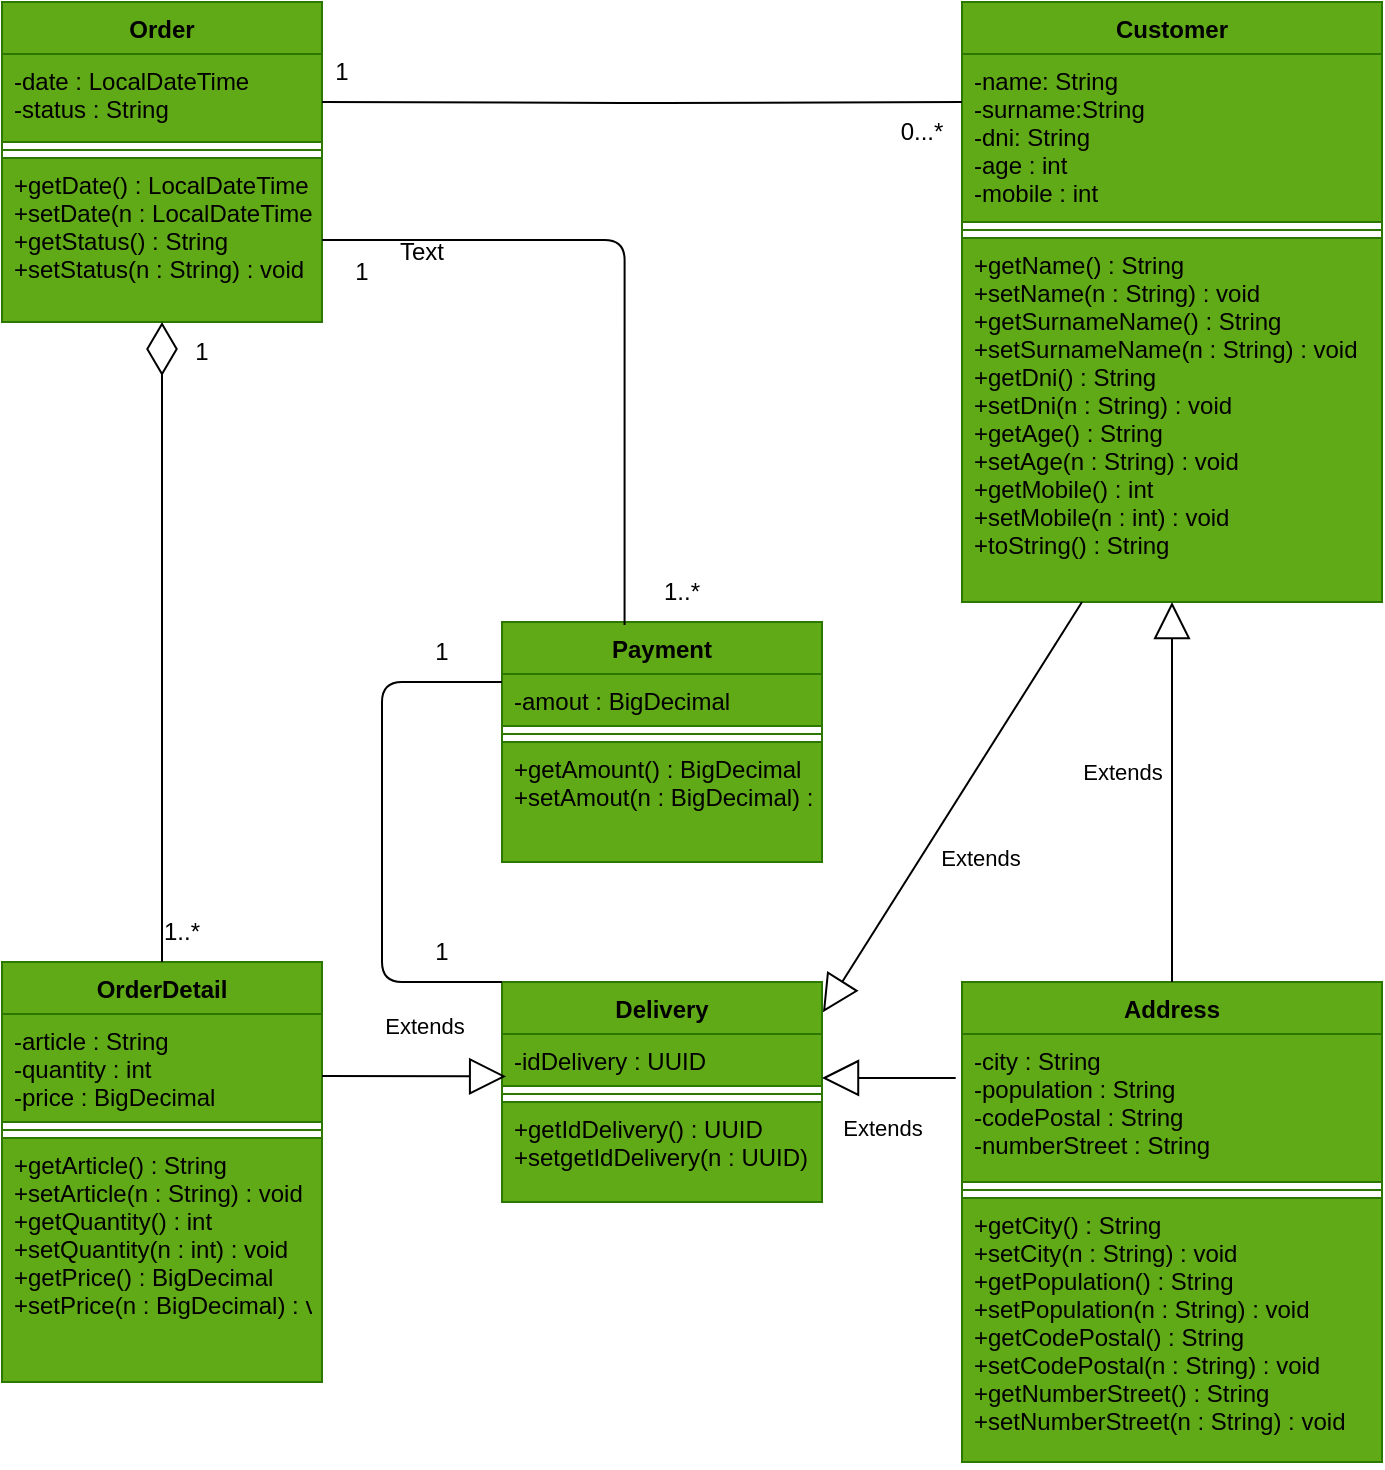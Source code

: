 <mxfile>
    <diagram id="Tv7iavAmcZXi8wd-qXHu" name="Page-1">
        <mxGraphModel dx="810" dy="612" grid="1" gridSize="10" guides="1" tooltips="1" connect="1" arrows="1" fold="1" page="1" pageScale="1" pageWidth="850" pageHeight="1100" math="0" shadow="0">
            <root>
                <mxCell id="0"/>
                <mxCell id="1" parent="0"/>
                <mxCell id="2" value="Customer" style="swimlane;fontStyle=1;align=center;verticalAlign=top;childLayout=stackLayout;horizontal=1;startSize=26;horizontalStack=0;resizeParent=1;resizeParentMax=0;resizeLast=0;collapsible=1;marginBottom=0;fillColor=#60a917;fontColor=#000000;strokeColor=#2D7600;" parent="1" vertex="1">
                    <mxGeometry x="510" y="30" width="210" height="300" as="geometry"/>
                </mxCell>
                <mxCell id="3" value="-name: String&#10;-surname:String&#10;-dni: String&#10;-age : int&#10;-mobile : int&#10;&#10;" style="text;strokeColor=#2D7600;fillColor=#60a917;align=left;verticalAlign=top;spacingLeft=4;spacingRight=4;overflow=hidden;rotatable=0;points=[[0,0.5],[1,0.5]];portConstraint=eastwest;fontColor=#000000;" parent="2" vertex="1">
                    <mxGeometry y="26" width="210" height="84" as="geometry"/>
                </mxCell>
                <mxCell id="4" value="" style="line;strokeWidth=1;fillColor=none;align=left;verticalAlign=middle;spacingTop=-1;spacingLeft=3;spacingRight=3;rotatable=0;labelPosition=right;points=[];portConstraint=eastwest;strokeColor=inherit;" parent="2" vertex="1">
                    <mxGeometry y="110" width="210" height="8" as="geometry"/>
                </mxCell>
                <mxCell id="5" value="+getName() : String&#10;+setName(n : String) : void&#10;+getSurnameName() : String&#10;+setSurnameName(n : String) : void&#10;+getDni() : String&#10;+setDni(n : String) : void&#10;+getAge() : String&#10;+setAge(n : String) : void&#10;+getMobile() : int&#10;+setMobile(n : int) : void&#10;+toString() : String&#10;" style="text;strokeColor=#2D7600;fillColor=#60a917;align=left;verticalAlign=top;spacingLeft=4;spacingRight=4;overflow=hidden;rotatable=0;points=[[0,0.5],[1,0.5]];portConstraint=eastwest;fontColor=#000000;" parent="2" vertex="1">
                    <mxGeometry y="118" width="210" height="182" as="geometry"/>
                </mxCell>
                <mxCell id="10" value="Address" style="swimlane;fontStyle=1;align=center;verticalAlign=top;childLayout=stackLayout;horizontal=1;startSize=26;horizontalStack=0;resizeParent=1;resizeParentMax=0;resizeLast=0;collapsible=1;marginBottom=0;fillColor=#60a917;fontColor=#000000;strokeColor=#2D7600;" parent="1" vertex="1">
                    <mxGeometry x="510" y="520" width="210" height="240" as="geometry">
                        <mxRectangle x="280" y="460" width="90" height="30" as="alternateBounds"/>
                    </mxGeometry>
                </mxCell>
                <mxCell id="11" value="-city : String&#10;-population : String&#10;-codePostal : String&#10;-numberStreet : String&#10;&#10;" style="text;strokeColor=#2D7600;fillColor=#60a917;align=left;verticalAlign=top;spacingLeft=4;spacingRight=4;overflow=hidden;rotatable=0;points=[[0,0.5],[1,0.5]];portConstraint=eastwest;fontColor=#000000;" parent="10" vertex="1">
                    <mxGeometry y="26" width="210" height="74" as="geometry"/>
                </mxCell>
                <mxCell id="12" value="" style="line;strokeWidth=1;fillColor=none;align=left;verticalAlign=middle;spacingTop=-1;spacingLeft=3;spacingRight=3;rotatable=0;labelPosition=right;points=[];portConstraint=eastwest;strokeColor=inherit;" parent="10" vertex="1">
                    <mxGeometry y="100" width="210" height="8" as="geometry"/>
                </mxCell>
                <mxCell id="13" value="+getCity() : String&#10;+setCity(n : String) : void&#10;+getPopulation() : String&#10;+setPopulation(n : String) : void&#10;+getCodePostal() : String&#10;+setCodePostal(n : String) : void&#10;+getNumberStreet() : String&#10;+setNumberStreet(n : String) : void" style="text;strokeColor=#2D7600;fillColor=#60a917;align=left;verticalAlign=top;spacingLeft=4;spacingRight=4;overflow=hidden;rotatable=0;points=[[0,0.5],[1,0.5]];portConstraint=eastwest;fontColor=#000000;" parent="10" vertex="1">
                    <mxGeometry y="108" width="210" height="132" as="geometry"/>
                </mxCell>
                <mxCell id="17" value="Order" style="swimlane;fontStyle=1;align=center;verticalAlign=top;childLayout=stackLayout;horizontal=1;startSize=26;horizontalStack=0;resizeParent=1;resizeParentMax=0;resizeLast=0;collapsible=1;marginBottom=0;fontColor=#000000;fillColor=#60a917;strokeColor=#2D7600;" parent="1" vertex="1">
                    <mxGeometry x="30" y="30" width="160" height="160" as="geometry"/>
                </mxCell>
                <mxCell id="18" value="-date : LocalDateTime&#10;-status : String" style="text;strokeColor=#2D7600;fillColor=#60a917;align=left;verticalAlign=top;spacingLeft=4;spacingRight=4;overflow=hidden;rotatable=0;points=[[0,0.5],[1,0.5]];portConstraint=eastwest;fontColor=#000000;" parent="17" vertex="1">
                    <mxGeometry y="26" width="160" height="44" as="geometry"/>
                </mxCell>
                <mxCell id="19" value="" style="line;strokeWidth=1;fillColor=none;align=left;verticalAlign=middle;spacingTop=-1;spacingLeft=3;spacingRight=3;rotatable=0;labelPosition=right;points=[];portConstraint=eastwest;strokeColor=inherit;fontColor=#000000;" parent="17" vertex="1">
                    <mxGeometry y="70" width="160" height="8" as="geometry"/>
                </mxCell>
                <mxCell id="20" value="+getDate() : LocalDateTime&#10;+setDate(n : LocalDateTime) : void&#10;+getStatus() : String&#10;+setStatus(n : String) : void" style="text;strokeColor=#2D7600;fillColor=#60a917;align=left;verticalAlign=top;spacingLeft=4;spacingRight=4;overflow=hidden;rotatable=0;points=[[0,0.5],[1,0.5]];portConstraint=eastwest;fontColor=#000000;" parent="17" vertex="1">
                    <mxGeometry y="78" width="160" height="82" as="geometry"/>
                </mxCell>
                <mxCell id="24" value="Text" style="text;html=1;strokeColor=none;fillColor=none;align=center;verticalAlign=middle;whiteSpace=wrap;rounded=0;fontColor=#000000;" parent="1" vertex="1">
                    <mxGeometry x="210" y="140" width="60" height="30" as="geometry"/>
                </mxCell>
                <mxCell id="25" value="1" style="text;html=1;strokeColor=none;fillColor=none;align=center;verticalAlign=middle;whiteSpace=wrap;rounded=0;fontColor=#000000;" parent="1" vertex="1">
                    <mxGeometry x="170" y="50" width="60" height="30" as="geometry"/>
                </mxCell>
                <mxCell id="26" value="&lt;font color=&quot;#000000&quot;&gt;0...*&lt;/font&gt;" style="text;html=1;strokeColor=none;fillColor=none;align=center;verticalAlign=middle;whiteSpace=wrap;rounded=0;fontColor=#FFFFFF;" parent="1" vertex="1">
                    <mxGeometry x="460" y="80" width="60" height="30" as="geometry"/>
                </mxCell>
                <mxCell id="27" value="" style="endArrow=none;html=1;edgeStyle=orthogonalEdgeStyle;fontColor=#FFFFFF;entryX=0;entryY=0.286;entryDx=0;entryDy=0;entryPerimeter=0;" parent="1" target="3" edge="1">
                    <mxGeometry relative="1" as="geometry">
                        <mxPoint x="190" y="80" as="sourcePoint"/>
                        <mxPoint x="280" y="80" as="targetPoint"/>
                        <Array as="points"/>
                    </mxGeometry>
                </mxCell>
                <mxCell id="30" value="OrderDetail" style="swimlane;fontStyle=1;align=center;verticalAlign=top;childLayout=stackLayout;horizontal=1;startSize=26;horizontalStack=0;resizeParent=1;resizeParentMax=0;resizeLast=0;collapsible=1;marginBottom=0;fontColor=#000000;fillColor=#60a917;strokeColor=#2D7600;" parent="1" vertex="1">
                    <mxGeometry x="30" y="510" width="160" height="210" as="geometry"/>
                </mxCell>
                <mxCell id="31" value="-article : String&#10;-quantity : int&#10;-price : BigDecimal&#10;" style="text;strokeColor=#2D7600;fillColor=#60a917;align=left;verticalAlign=top;spacingLeft=4;spacingRight=4;overflow=hidden;rotatable=0;points=[[0,0.5],[1,0.5]];portConstraint=eastwest;fontColor=#000000;" parent="30" vertex="1">
                    <mxGeometry y="26" width="160" height="54" as="geometry"/>
                </mxCell>
                <mxCell id="32" value="" style="line;strokeWidth=1;fillColor=none;align=left;verticalAlign=middle;spacingTop=-1;spacingLeft=3;spacingRight=3;rotatable=0;labelPosition=right;points=[];portConstraint=eastwest;strokeColor=inherit;fontColor=#FFFFFF;" parent="30" vertex="1">
                    <mxGeometry y="80" width="160" height="8" as="geometry"/>
                </mxCell>
                <mxCell id="33" value="+getArticle() : String&#10;+setArticle(n : String) : void&#10;+getQuantity() : int&#10;+setQuantity(n : int) : void&#10;+getPrice() : BigDecimal&#10;+setPrice(n : BigDecimal) : void" style="text;strokeColor=#2D7600;fillColor=#60a917;align=left;verticalAlign=top;spacingLeft=4;spacingRight=4;overflow=hidden;rotatable=0;points=[[0,0.5],[1,0.5]];portConstraint=eastwest;fontColor=#000000;" parent="30" vertex="1">
                    <mxGeometry y="88" width="160" height="122" as="geometry"/>
                </mxCell>
                <mxCell id="35" value="" style="endArrow=diamondThin;endFill=0;endSize=24;html=1;fontColor=#000000;exitX=0.5;exitY=0;exitDx=0;exitDy=0;entryX=0.5;entryY=1;entryDx=0;entryDy=0;" parent="1" source="30" target="17" edge="1">
                    <mxGeometry width="160" relative="1" as="geometry">
                        <mxPoint x="30" y="250" as="sourcePoint"/>
                        <mxPoint x="190" y="250" as="targetPoint"/>
                    </mxGeometry>
                </mxCell>
                <mxCell id="36" value="Extends" style="endArrow=block;endSize=16;endFill=0;html=1;fontColor=#000000;exitX=0.5;exitY=0;exitDx=0;exitDy=0;entryX=0.5;entryY=1;entryDx=0;entryDy=0;" parent="1" source="10" target="2" edge="1">
                    <mxGeometry x="0.111" y="25" width="160" relative="1" as="geometry">
                        <mxPoint x="300" y="350" as="sourcePoint"/>
                        <mxPoint x="460" y="350" as="targetPoint"/>
                        <mxPoint as="offset"/>
                    </mxGeometry>
                </mxCell>
                <mxCell id="37" value="1" style="text;html=1;strokeColor=none;fillColor=none;align=center;verticalAlign=middle;whiteSpace=wrap;rounded=0;fontColor=#000000;" parent="1" vertex="1">
                    <mxGeometry x="100" y="190" width="60" height="30" as="geometry"/>
                </mxCell>
                <mxCell id="39" value="1..*" style="text;html=1;strokeColor=none;fillColor=none;align=center;verticalAlign=middle;whiteSpace=wrap;rounded=0;fontColor=#000000;" parent="1" vertex="1">
                    <mxGeometry x="90" y="480" width="60" height="30" as="geometry"/>
                </mxCell>
                <mxCell id="44" value="Payment" style="swimlane;fontStyle=1;align=center;verticalAlign=top;childLayout=stackLayout;horizontal=1;startSize=26;horizontalStack=0;resizeParent=1;resizeParentMax=0;resizeLast=0;collapsible=1;marginBottom=0;fontColor=#000000;fillColor=#60a917;strokeColor=#2D7600;" parent="1" vertex="1">
                    <mxGeometry x="280" y="340" width="160" height="120" as="geometry"/>
                </mxCell>
                <mxCell id="45" value="-amout : BigDecimal" style="text;strokeColor=#2D7600;fillColor=#60a917;align=left;verticalAlign=top;spacingLeft=4;spacingRight=4;overflow=hidden;rotatable=0;points=[[0,0.5],[1,0.5]];portConstraint=eastwest;fontColor=#000000;" parent="44" vertex="1">
                    <mxGeometry y="26" width="160" height="26" as="geometry"/>
                </mxCell>
                <mxCell id="46" value="" style="line;strokeWidth=1;fillColor=none;align=left;verticalAlign=middle;spacingTop=-1;spacingLeft=3;spacingRight=3;rotatable=0;labelPosition=right;points=[];portConstraint=eastwest;strokeColor=inherit;fontColor=#FFFFFF;" parent="44" vertex="1">
                    <mxGeometry y="52" width="160" height="8" as="geometry"/>
                </mxCell>
                <mxCell id="47" value="+getAmount() : BigDecimal&#10;+setAmout(n : BigDecimal) : void" style="text;strokeColor=#2D7600;fillColor=#60a917;align=left;verticalAlign=top;spacingLeft=4;spacingRight=4;overflow=hidden;rotatable=0;points=[[0,0.5],[1,0.5]];portConstraint=eastwest;fontColor=#000000;" parent="44" vertex="1">
                    <mxGeometry y="60" width="160" height="60" as="geometry"/>
                </mxCell>
                <mxCell id="49" value="" style="endArrow=none;html=1;edgeStyle=orthogonalEdgeStyle;fontColor=#FFFFFF;exitX=1;exitY=0.5;exitDx=0;exitDy=0;entryX=0.383;entryY=0.013;entryDx=0;entryDy=0;entryPerimeter=0;" parent="1" source="20" target="44" edge="1">
                    <mxGeometry relative="1" as="geometry">
                        <mxPoint x="200" y="90" as="sourcePoint"/>
                        <mxPoint x="340" y="330" as="targetPoint"/>
                        <Array as="points"/>
                    </mxGeometry>
                </mxCell>
                <mxCell id="52" value="Delivery" style="swimlane;fontStyle=1;align=center;verticalAlign=top;childLayout=stackLayout;horizontal=1;startSize=26;horizontalStack=0;resizeParent=1;resizeParentMax=0;resizeLast=0;collapsible=1;marginBottom=0;fontColor=#000000;fillColor=#60a917;strokeColor=#2D7600;" parent="1" vertex="1">
                    <mxGeometry x="280" y="520" width="160" height="110" as="geometry"/>
                </mxCell>
                <mxCell id="53" value="-idDelivery : UUID" style="text;strokeColor=#2D7600;fillColor=#60a917;align=left;verticalAlign=top;spacingLeft=4;spacingRight=4;overflow=hidden;rotatable=0;points=[[0,0.5],[1,0.5]];portConstraint=eastwest;fontColor=#000000;" parent="52" vertex="1">
                    <mxGeometry y="26" width="160" height="26" as="geometry"/>
                </mxCell>
                <mxCell id="54" value="" style="line;strokeWidth=1;fillColor=none;align=left;verticalAlign=middle;spacingTop=-1;spacingLeft=3;spacingRight=3;rotatable=0;labelPosition=right;points=[];portConstraint=eastwest;strokeColor=inherit;fontColor=#000000;" parent="52" vertex="1">
                    <mxGeometry y="52" width="160" height="8" as="geometry"/>
                </mxCell>
                <mxCell id="55" value="+getIdDelivery() : UUID&#10;+setgetIdDelivery(n : UUID) : void" style="text;strokeColor=#2D7600;fillColor=#60a917;align=left;verticalAlign=top;spacingLeft=4;spacingRight=4;overflow=hidden;rotatable=0;points=[[0,0.5],[1,0.5]];portConstraint=eastwest;fontColor=#000000;" parent="52" vertex="1">
                    <mxGeometry y="60" width="160" height="50" as="geometry"/>
                </mxCell>
                <mxCell id="56" value="Extends" style="endArrow=block;endSize=16;endFill=0;html=1;fontColor=#000000;exitX=-0.015;exitY=0.297;exitDx=0;exitDy=0;exitPerimeter=0;" parent="1" source="11" edge="1">
                    <mxGeometry x="0.111" y="25" width="160" relative="1" as="geometry">
                        <mxPoint x="470" y="640" as="sourcePoint"/>
                        <mxPoint x="440" y="568" as="targetPoint"/>
                        <mxPoint as="offset"/>
                    </mxGeometry>
                </mxCell>
                <mxCell id="57" value="Extends" style="endArrow=block;endSize=16;endFill=0;html=1;fontColor=#000000;entryX=0.013;entryY=0.815;entryDx=0;entryDy=0;entryPerimeter=0;" parent="1" target="53" edge="1">
                    <mxGeometry x="0.111" y="25" width="160" relative="1" as="geometry">
                        <mxPoint x="190" y="567" as="sourcePoint"/>
                        <mxPoint x="450" y="578" as="targetPoint"/>
                        <mxPoint as="offset"/>
                    </mxGeometry>
                </mxCell>
                <mxCell id="58" value="Extends" style="endArrow=block;endSize=16;endFill=0;html=1;fontColor=#000000;entryX=1.003;entryY=0.138;entryDx=0;entryDy=0;entryPerimeter=0;" parent="1" target="52" edge="1">
                    <mxGeometry x="0.111" y="25" width="160" relative="1" as="geometry">
                        <mxPoint x="570" y="330" as="sourcePoint"/>
                        <mxPoint x="450" y="550" as="targetPoint"/>
                        <mxPoint as="offset"/>
                        <Array as="points"/>
                    </mxGeometry>
                </mxCell>
                <mxCell id="59" value="" style="endArrow=none;html=1;edgeStyle=orthogonalEdgeStyle;fontColor=#FFFFFF;entryX=0;entryY=0;entryDx=0;entryDy=0;" parent="1" source="45" target="52" edge="1">
                    <mxGeometry relative="1" as="geometry">
                        <mxPoint x="230" y="370" as="sourcePoint"/>
                        <mxPoint x="560" y="555.024" as="targetPoint"/>
                        <Array as="points">
                            <mxPoint x="220" y="370"/>
                            <mxPoint x="220" y="520"/>
                        </Array>
                    </mxGeometry>
                </mxCell>
                <mxCell id="60" value="1" style="text;html=1;strokeColor=none;fillColor=none;align=center;verticalAlign=middle;whiteSpace=wrap;rounded=0;fontColor=#000000;" parent="1" vertex="1">
                    <mxGeometry x="220" y="340" width="60" height="30" as="geometry"/>
                </mxCell>
                <mxCell id="61" value="&lt;font style=&quot;&quot;&gt;1&lt;/font&gt;" style="text;html=1;strokeColor=none;fillColor=none;align=center;verticalAlign=middle;whiteSpace=wrap;rounded=0;fontColor=#000000;" parent="1" vertex="1">
                    <mxGeometry x="220" y="490" width="60" height="30" as="geometry"/>
                </mxCell>
                <mxCell id="63" value="&lt;font color=&quot;#000000&quot;&gt;1&lt;/font&gt;" style="text;html=1;strokeColor=none;fillColor=none;align=center;verticalAlign=middle;whiteSpace=wrap;rounded=0;labelBackgroundColor=#NONE;fontColor=#FFFFFF;" vertex="1" parent="1">
                    <mxGeometry x="180" y="150" width="60" height="30" as="geometry"/>
                </mxCell>
                <mxCell id="64" value="&lt;font color=&quot;#000000&quot;&gt;1..*&lt;/font&gt;" style="text;html=1;strokeColor=none;fillColor=none;align=center;verticalAlign=middle;whiteSpace=wrap;rounded=0;labelBackgroundColor=none;fontColor=#FFFFFF;" vertex="1" parent="1">
                    <mxGeometry x="340" y="310" width="60" height="30" as="geometry"/>
                </mxCell>
            </root>
        </mxGraphModel>
    </diagram>
</mxfile>